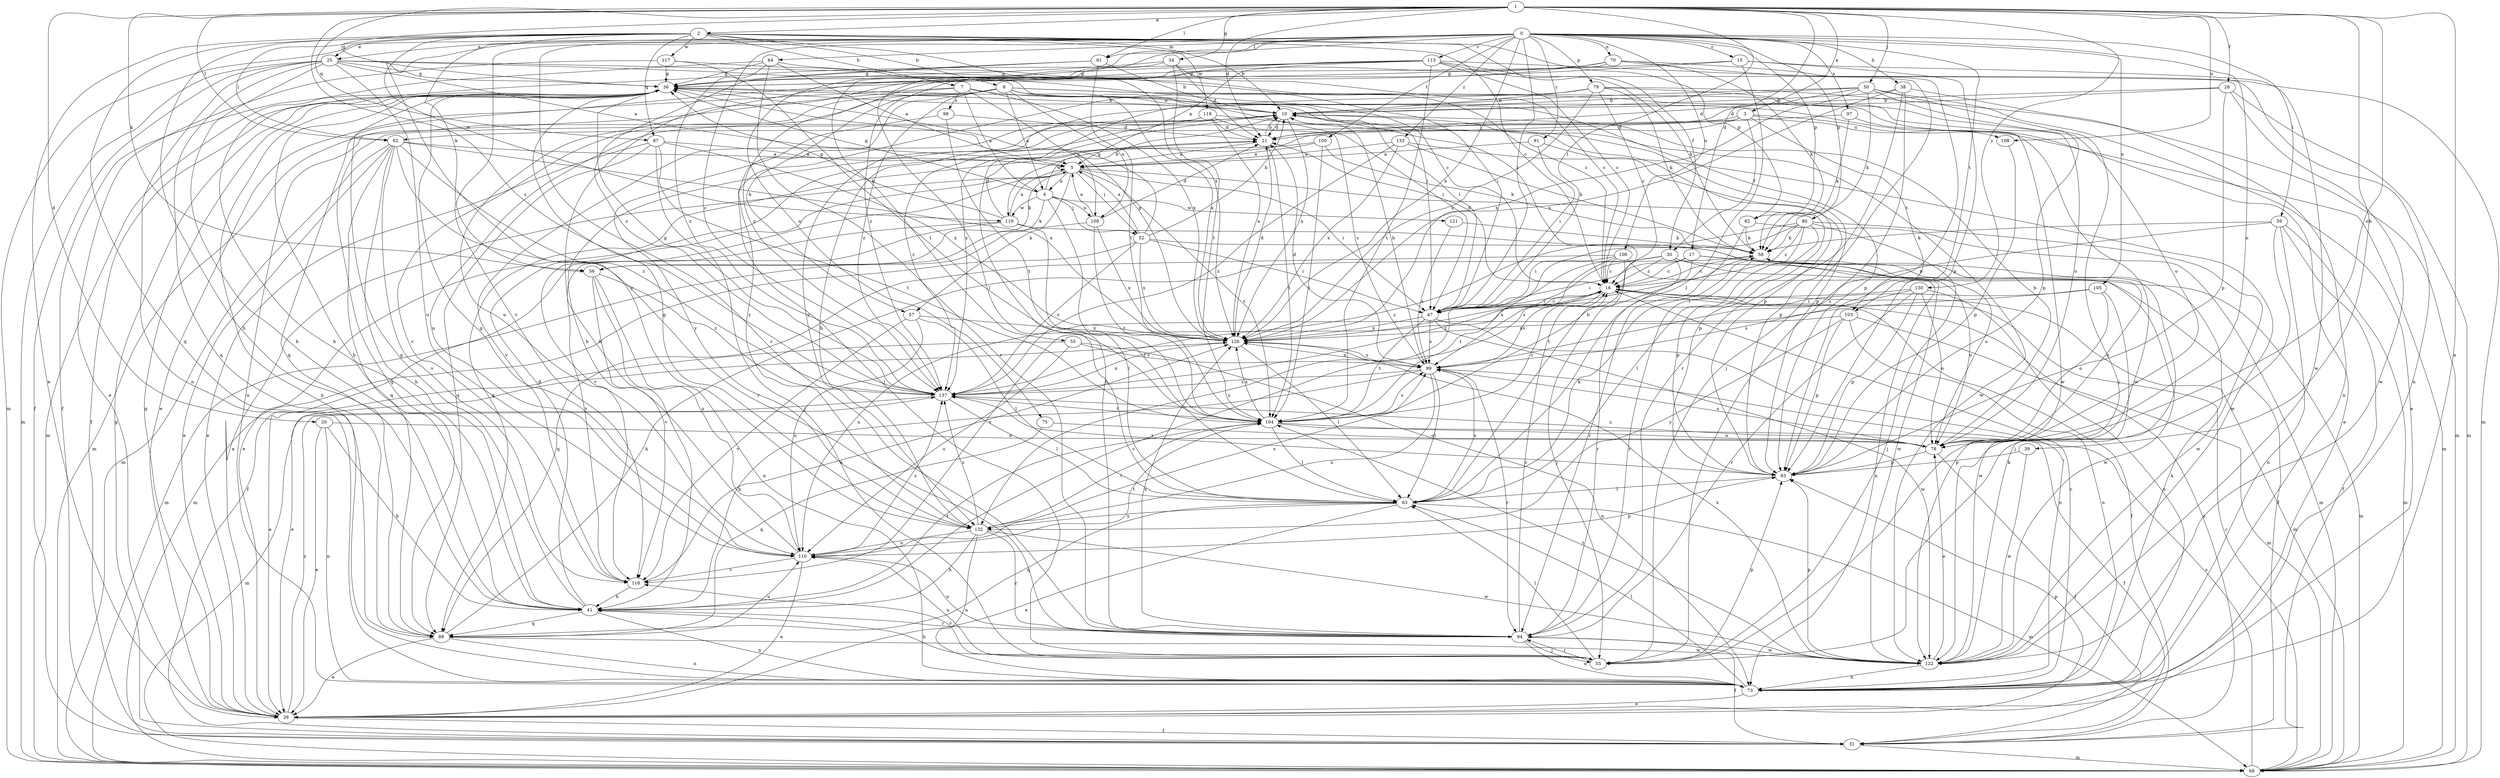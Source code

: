 strict digraph  {
0;
1;
2;
3;
4;
5;
7;
9;
10;
15;
16;
17;
20;
21;
25;
26;
28;
30;
31;
34;
36;
38;
39;
41;
47;
50;
52;
53;
55;
56;
57;
58;
59;
61;
62;
63;
64;
68;
70;
73;
75;
78;
79;
80;
82;
83;
87;
88;
91;
94;
97;
98;
99;
100;
103;
104;
105;
106;
108;
109;
110;
113;
116;
117;
118;
119;
121;
122;
126;
130;
132;
133;
137;
0 -> 15  [label=c];
0 -> 25  [label=e];
0 -> 38  [label=h];
0 -> 47  [label=i];
0 -> 55  [label=k];
0 -> 56  [label=k];
0 -> 59  [label=l];
0 -> 61  [label=l];
0 -> 64  [label=m];
0 -> 68  [label=m];
0 -> 70  [label=n];
0 -> 75  [label=o];
0 -> 78  [label=o];
0 -> 79  [label=p];
0 -> 80  [label=p];
0 -> 82  [label=p];
0 -> 91  [label=r];
0 -> 94  [label=r];
0 -> 97  [label=s];
0 -> 100  [label=t];
0 -> 103  [label=t];
0 -> 105  [label=u];
0 -> 106  [label=u];
0 -> 113  [label=v];
0 -> 116  [label=v];
0 -> 126  [label=x];
0 -> 133  [label=z];
0 -> 137  [label=z];
1 -> 2  [label=a];
1 -> 3  [label=a];
1 -> 17  [label=d];
1 -> 20  [label=d];
1 -> 21  [label=d];
1 -> 28  [label=f];
1 -> 34  [label=g];
1 -> 36  [label=g];
1 -> 39  [label=h];
1 -> 47  [label=i];
1 -> 50  [label=j];
1 -> 56  [label=k];
1 -> 61  [label=l];
1 -> 62  [label=l];
1 -> 73  [label=n];
1 -> 78  [label=o];
1 -> 87  [label=q];
1 -> 108  [label=u];
1 -> 130  [label=y];
1 -> 137  [label=z];
2 -> 7  [label=b];
2 -> 9  [label=b];
2 -> 10  [label=b];
2 -> 16  [label=c];
2 -> 25  [label=e];
2 -> 26  [label=e];
2 -> 30  [label=f];
2 -> 41  [label=h];
2 -> 62  [label=l];
2 -> 82  [label=p];
2 -> 87  [label=q];
2 -> 88  [label=q];
2 -> 117  [label=w];
2 -> 118  [label=w];
2 -> 119  [label=w];
2 -> 126  [label=x];
2 -> 132  [label=y];
3 -> 30  [label=f];
3 -> 62  [label=l];
3 -> 68  [label=m];
3 -> 88  [label=q];
3 -> 103  [label=t];
3 -> 108  [label=u];
3 -> 119  [label=w];
4 -> 10  [label=b];
4 -> 36  [label=g];
4 -> 52  [label=j];
4 -> 56  [label=k];
4 -> 63  [label=l];
4 -> 109  [label=u];
4 -> 119  [label=w];
4 -> 121  [label=w];
5 -> 4  [label=a];
5 -> 26  [label=e];
5 -> 47  [label=i];
5 -> 52  [label=j];
5 -> 56  [label=k];
5 -> 57  [label=k];
5 -> 83  [label=p];
5 -> 104  [label=t];
5 -> 116  [label=v];
7 -> 4  [label=a];
7 -> 26  [label=e];
7 -> 73  [label=n];
7 -> 83  [label=p];
7 -> 98  [label=s];
7 -> 109  [label=u];
7 -> 126  [label=x];
9 -> 4  [label=a];
9 -> 10  [label=b];
9 -> 47  [label=i];
9 -> 53  [label=j];
9 -> 57  [label=k];
9 -> 78  [label=o];
9 -> 109  [label=u];
9 -> 110  [label=u];
9 -> 116  [label=v];
9 -> 122  [label=w];
9 -> 126  [label=x];
9 -> 137  [label=z];
10 -> 21  [label=d];
10 -> 83  [label=p];
10 -> 122  [label=w];
10 -> 126  [label=x];
10 -> 137  [label=z];
15 -> 36  [label=g];
15 -> 63  [label=l];
15 -> 83  [label=p];
15 -> 88  [label=q];
15 -> 122  [label=w];
16 -> 21  [label=d];
16 -> 31  [label=f];
16 -> 47  [label=i];
16 -> 68  [label=m];
16 -> 99  [label=s];
16 -> 126  [label=x];
17 -> 16  [label=c];
17 -> 47  [label=i];
17 -> 68  [label=m];
17 -> 104  [label=t];
17 -> 122  [label=w];
20 -> 26  [label=e];
20 -> 41  [label=h];
20 -> 73  [label=n];
20 -> 78  [label=o];
21 -> 5  [label=a];
21 -> 10  [label=b];
21 -> 104  [label=t];
25 -> 5  [label=a];
25 -> 16  [label=c];
25 -> 31  [label=f];
25 -> 36  [label=g];
25 -> 41  [label=h];
25 -> 47  [label=i];
25 -> 68  [label=m];
25 -> 73  [label=n];
25 -> 88  [label=q];
25 -> 110  [label=u];
26 -> 5  [label=a];
26 -> 31  [label=f];
26 -> 36  [label=g];
26 -> 83  [label=p];
26 -> 137  [label=z];
28 -> 10  [label=b];
28 -> 21  [label=d];
28 -> 68  [label=m];
28 -> 83  [label=p];
28 -> 122  [label=w];
30 -> 16  [label=c];
30 -> 73  [label=n];
30 -> 78  [label=o];
30 -> 94  [label=r];
30 -> 132  [label=y];
30 -> 137  [label=z];
31 -> 16  [label=c];
31 -> 36  [label=g];
31 -> 68  [label=m];
34 -> 16  [label=c];
34 -> 21  [label=d];
34 -> 36  [label=g];
34 -> 63  [label=l];
34 -> 104  [label=t];
36 -> 10  [label=b];
36 -> 31  [label=f];
36 -> 41  [label=h];
36 -> 47  [label=i];
36 -> 68  [label=m];
36 -> 73  [label=n];
36 -> 122  [label=w];
38 -> 10  [label=b];
38 -> 53  [label=j];
38 -> 73  [label=n];
38 -> 94  [label=r];
38 -> 126  [label=x];
39 -> 83  [label=p];
39 -> 122  [label=w];
41 -> 16  [label=c];
41 -> 21  [label=d];
41 -> 36  [label=g];
41 -> 73  [label=n];
41 -> 88  [label=q];
41 -> 94  [label=r];
41 -> 104  [label=t];
47 -> 16  [label=c];
47 -> 73  [label=n];
47 -> 99  [label=s];
47 -> 104  [label=t];
47 -> 122  [label=w];
47 -> 126  [label=x];
50 -> 10  [label=b];
50 -> 21  [label=d];
50 -> 26  [label=e];
50 -> 53  [label=j];
50 -> 58  [label=k];
50 -> 83  [label=p];
50 -> 126  [label=x];
50 -> 132  [label=y];
52 -> 5  [label=a];
52 -> 10  [label=b];
52 -> 36  [label=g];
52 -> 47  [label=i];
52 -> 68  [label=m];
52 -> 78  [label=o];
52 -> 126  [label=x];
52 -> 137  [label=z];
53 -> 41  [label=h];
53 -> 63  [label=l];
53 -> 83  [label=p];
53 -> 94  [label=r];
53 -> 110  [label=u];
53 -> 116  [label=v];
55 -> 26  [label=e];
55 -> 73  [label=n];
55 -> 99  [label=s];
55 -> 110  [label=u];
56 -> 73  [label=n];
56 -> 110  [label=u];
56 -> 116  [label=v];
56 -> 137  [label=z];
57 -> 63  [label=l];
57 -> 110  [label=u];
57 -> 116  [label=v];
57 -> 126  [label=x];
58 -> 16  [label=c];
58 -> 78  [label=o];
58 -> 94  [label=r];
58 -> 116  [label=v];
59 -> 31  [label=f];
59 -> 53  [label=j];
59 -> 58  [label=k];
59 -> 68  [label=m];
59 -> 73  [label=n];
59 -> 99  [label=s];
61 -> 10  [label=b];
61 -> 36  [label=g];
61 -> 104  [label=t];
61 -> 137  [label=z];
62 -> 5  [label=a];
62 -> 26  [label=e];
62 -> 41  [label=h];
62 -> 68  [label=m];
62 -> 88  [label=q];
62 -> 94  [label=r];
62 -> 116  [label=v];
62 -> 126  [label=x];
62 -> 137  [label=z];
63 -> 10  [label=b];
63 -> 26  [label=e];
63 -> 58  [label=k];
63 -> 68  [label=m];
63 -> 88  [label=q];
63 -> 99  [label=s];
63 -> 132  [label=y];
64 -> 5  [label=a];
64 -> 31  [label=f];
64 -> 36  [label=g];
64 -> 47  [label=i];
64 -> 94  [label=r];
64 -> 137  [label=z];
68 -> 16  [label=c];
68 -> 99  [label=s];
70 -> 36  [label=g];
70 -> 41  [label=h];
70 -> 53  [label=j];
70 -> 58  [label=k];
70 -> 83  [label=p];
70 -> 137  [label=z];
73 -> 16  [label=c];
73 -> 26  [label=e];
73 -> 58  [label=k];
73 -> 63  [label=l];
75 -> 78  [label=o];
75 -> 88  [label=q];
78 -> 10  [label=b];
78 -> 31  [label=f];
78 -> 83  [label=p];
78 -> 99  [label=s];
78 -> 137  [label=z];
79 -> 10  [label=b];
79 -> 16  [label=c];
79 -> 58  [label=k];
79 -> 68  [label=m];
79 -> 78  [label=o];
79 -> 126  [label=x];
79 -> 132  [label=y];
79 -> 137  [label=z];
80 -> 16  [label=c];
80 -> 47  [label=i];
80 -> 53  [label=j];
80 -> 58  [label=k];
80 -> 63  [label=l];
80 -> 83  [label=p];
80 -> 122  [label=w];
80 -> 137  [label=z];
82 -> 58  [label=k];
82 -> 68  [label=m];
82 -> 94  [label=r];
83 -> 63  [label=l];
83 -> 137  [label=z];
87 -> 5  [label=a];
87 -> 26  [label=e];
87 -> 53  [label=j];
87 -> 88  [label=q];
87 -> 104  [label=t];
87 -> 126  [label=x];
88 -> 26  [label=e];
88 -> 58  [label=k];
88 -> 73  [label=n];
88 -> 110  [label=u];
88 -> 122  [label=w];
91 -> 5  [label=a];
91 -> 47  [label=i];
91 -> 83  [label=p];
94 -> 10  [label=b];
94 -> 16  [label=c];
94 -> 31  [label=f];
94 -> 53  [label=j];
94 -> 73  [label=n];
94 -> 110  [label=u];
94 -> 122  [label=w];
94 -> 126  [label=x];
97 -> 21  [label=d];
97 -> 26  [label=e];
97 -> 58  [label=k];
98 -> 21  [label=d];
98 -> 104  [label=t];
98 -> 132  [label=y];
99 -> 10  [label=b];
99 -> 21  [label=d];
99 -> 41  [label=h];
99 -> 63  [label=l];
99 -> 94  [label=r];
99 -> 110  [label=u];
99 -> 126  [label=x];
99 -> 137  [label=z];
100 -> 5  [label=a];
100 -> 58  [label=k];
100 -> 88  [label=q];
100 -> 104  [label=t];
103 -> 68  [label=m];
103 -> 73  [label=n];
103 -> 83  [label=p];
103 -> 126  [label=x];
103 -> 132  [label=y];
104 -> 16  [label=c];
104 -> 31  [label=f];
104 -> 63  [label=l];
104 -> 78  [label=o];
104 -> 99  [label=s];
104 -> 126  [label=x];
105 -> 47  [label=i];
105 -> 78  [label=o];
105 -> 110  [label=u];
105 -> 122  [label=w];
106 -> 16  [label=c];
106 -> 31  [label=f];
106 -> 53  [label=j];
106 -> 88  [label=q];
106 -> 99  [label=s];
106 -> 104  [label=t];
108 -> 83  [label=p];
109 -> 5  [label=a];
109 -> 21  [label=d];
109 -> 68  [label=m];
109 -> 104  [label=t];
109 -> 126  [label=x];
110 -> 10  [label=b];
110 -> 26  [label=e];
110 -> 36  [label=g];
110 -> 83  [label=p];
110 -> 104  [label=t];
110 -> 116  [label=v];
110 -> 137  [label=z];
113 -> 5  [label=a];
113 -> 16  [label=c];
113 -> 36  [label=g];
113 -> 41  [label=h];
113 -> 58  [label=k];
113 -> 68  [label=m];
113 -> 73  [label=n];
113 -> 104  [label=t];
113 -> 110  [label=u];
113 -> 137  [label=z];
116 -> 41  [label=h];
116 -> 126  [label=x];
117 -> 16  [label=c];
117 -> 26  [label=e];
117 -> 36  [label=g];
117 -> 104  [label=t];
118 -> 21  [label=d];
118 -> 68  [label=m];
118 -> 83  [label=p];
118 -> 99  [label=s];
118 -> 116  [label=v];
118 -> 126  [label=x];
119 -> 5  [label=a];
119 -> 21  [label=d];
119 -> 31  [label=f];
119 -> 36  [label=g];
119 -> 63  [label=l];
119 -> 116  [label=v];
119 -> 122  [label=w];
121 -> 58  [label=k];
121 -> 99  [label=s];
122 -> 58  [label=k];
122 -> 73  [label=n];
122 -> 78  [label=o];
122 -> 83  [label=p];
122 -> 104  [label=t];
122 -> 126  [label=x];
126 -> 21  [label=d];
126 -> 26  [label=e];
126 -> 36  [label=g];
126 -> 63  [label=l];
126 -> 99  [label=s];
130 -> 47  [label=i];
130 -> 73  [label=n];
130 -> 78  [label=o];
130 -> 83  [label=p];
130 -> 94  [label=r];
130 -> 99  [label=s];
132 -> 10  [label=b];
132 -> 36  [label=g];
132 -> 41  [label=h];
132 -> 73  [label=n];
132 -> 94  [label=r];
132 -> 99  [label=s];
132 -> 104  [label=t];
132 -> 110  [label=u];
132 -> 122  [label=w];
132 -> 137  [label=z];
133 -> 5  [label=a];
133 -> 58  [label=k];
133 -> 122  [label=w];
133 -> 126  [label=x];
133 -> 137  [label=z];
137 -> 36  [label=g];
137 -> 63  [label=l];
137 -> 68  [label=m];
137 -> 104  [label=t];
137 -> 126  [label=x];
}
